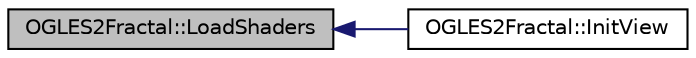 digraph "OGLES2Fractal::LoadShaders"
{
  edge [fontname="Helvetica",fontsize="10",labelfontname="Helvetica",labelfontsize="10"];
  node [fontname="Helvetica",fontsize="10",shape=record];
  rankdir="LR";
  Node1 [label="OGLES2Fractal::LoadShaders",height=0.2,width=0.4,color="black", fillcolor="grey75", style="filled", fontcolor="black"];
  Node1 -> Node2 [dir="back",color="midnightblue",fontsize="10",style="solid"];
  Node2 [label="OGLES2Fractal::InitView",height=0.2,width=0.4,color="black", fillcolor="white", style="filled",URL="$class_o_g_l_e_s2_fractal.html#a2842ff60922eadba18df6f1bed553045"];
}

